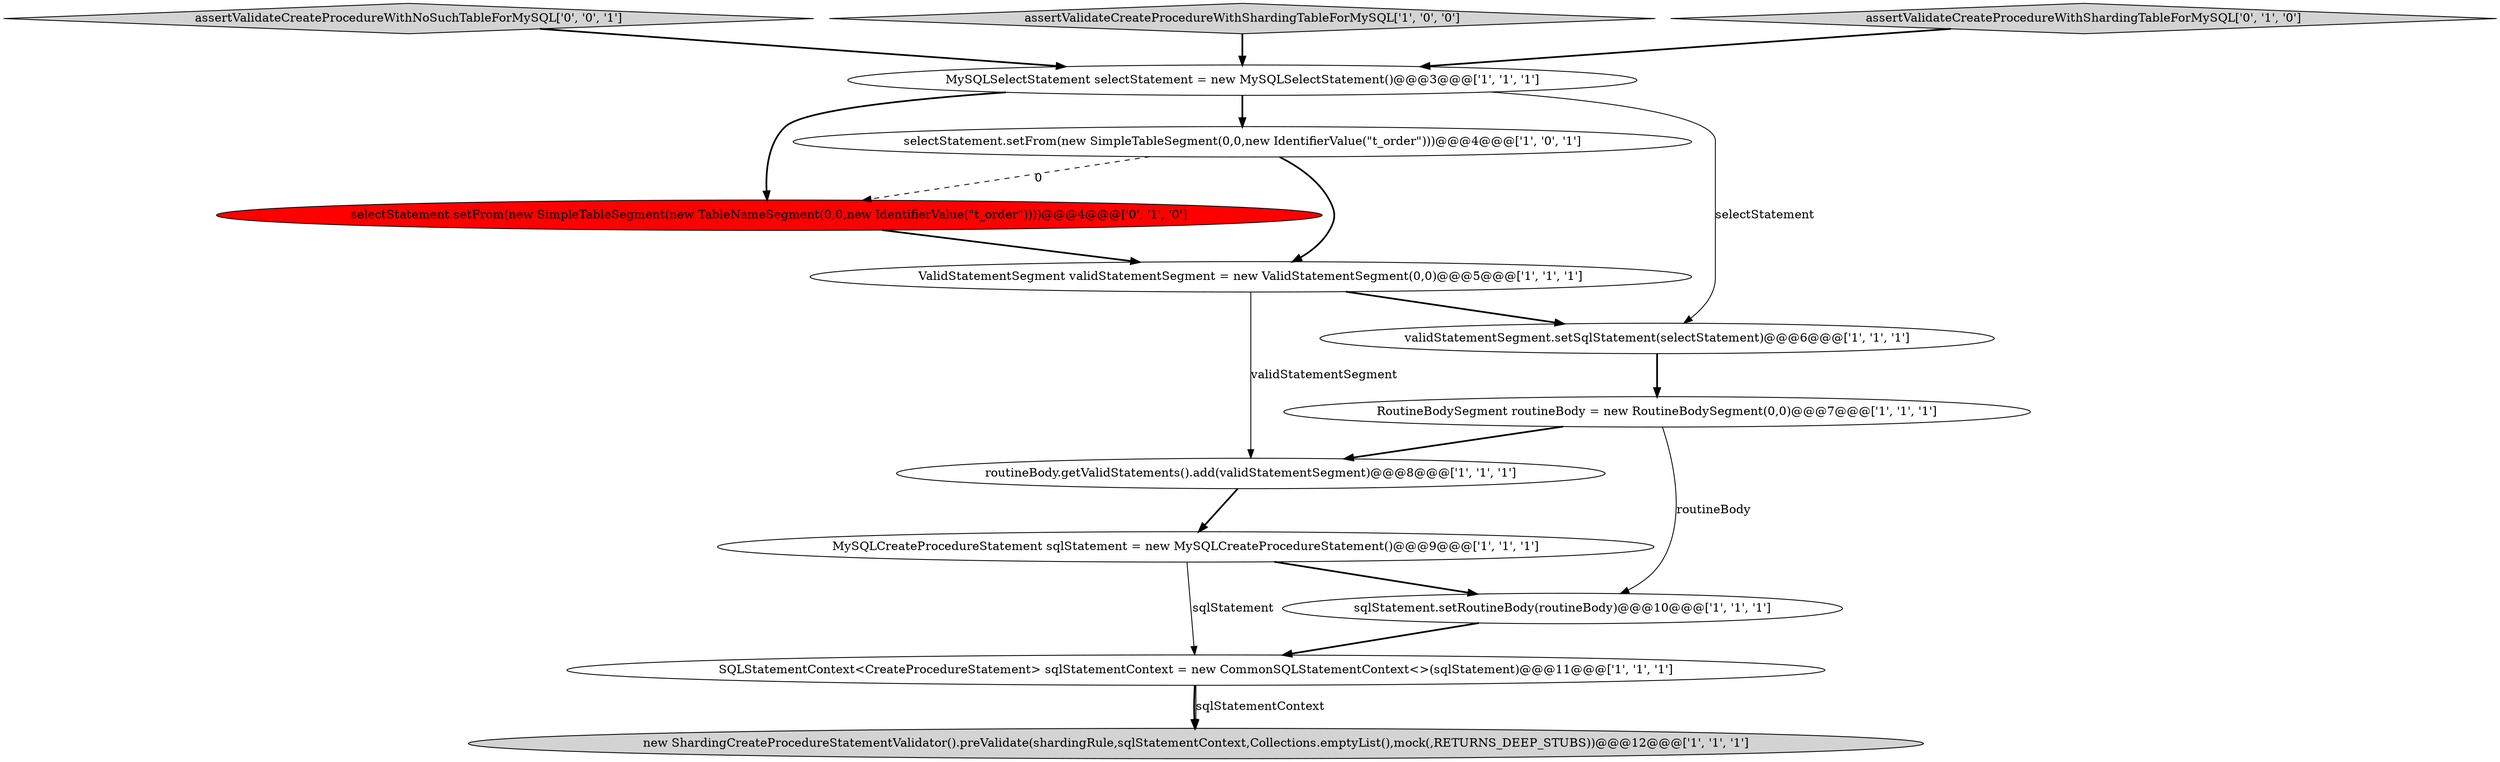 digraph {
5 [style = filled, label = "SQLStatementContext<CreateProcedureStatement> sqlStatementContext = new CommonSQLStatementContext<>(sqlStatement)@@@11@@@['1', '1', '1']", fillcolor = white, shape = ellipse image = "AAA0AAABBB1BBB"];
13 [style = filled, label = "assertValidateCreateProcedureWithNoSuchTableForMySQL['0', '0', '1']", fillcolor = lightgray, shape = diamond image = "AAA0AAABBB3BBB"];
10 [style = filled, label = "new ShardingCreateProcedureStatementValidator().preValidate(shardingRule,sqlStatementContext,Collections.emptyList(),mock(,RETURNS_DEEP_STUBS))@@@12@@@['1', '1', '1']", fillcolor = lightgray, shape = ellipse image = "AAA0AAABBB1BBB"];
12 [style = filled, label = "selectStatement.setFrom(new SimpleTableSegment(new TableNameSegment(0,0,new IdentifierValue(\"t_order\"))))@@@4@@@['0', '1', '0']", fillcolor = red, shape = ellipse image = "AAA1AAABBB2BBB"];
6 [style = filled, label = "selectStatement.setFrom(new SimpleTableSegment(0,0,new IdentifierValue(\"t_order\")))@@@4@@@['1', '0', '1']", fillcolor = white, shape = ellipse image = "AAA0AAABBB1BBB"];
8 [style = filled, label = "validStatementSegment.setSqlStatement(selectStatement)@@@6@@@['1', '1', '1']", fillcolor = white, shape = ellipse image = "AAA0AAABBB1BBB"];
7 [style = filled, label = "MySQLCreateProcedureStatement sqlStatement = new MySQLCreateProcedureStatement()@@@9@@@['1', '1', '1']", fillcolor = white, shape = ellipse image = "AAA0AAABBB1BBB"];
9 [style = filled, label = "RoutineBodySegment routineBody = new RoutineBodySegment(0,0)@@@7@@@['1', '1', '1']", fillcolor = white, shape = ellipse image = "AAA0AAABBB1BBB"];
3 [style = filled, label = "routineBody.getValidStatements().add(validStatementSegment)@@@8@@@['1', '1', '1']", fillcolor = white, shape = ellipse image = "AAA0AAABBB1BBB"];
1 [style = filled, label = "assertValidateCreateProcedureWithShardingTableForMySQL['1', '0', '0']", fillcolor = lightgray, shape = diamond image = "AAA0AAABBB1BBB"];
4 [style = filled, label = "MySQLSelectStatement selectStatement = new MySQLSelectStatement()@@@3@@@['1', '1', '1']", fillcolor = white, shape = ellipse image = "AAA0AAABBB1BBB"];
2 [style = filled, label = "ValidStatementSegment validStatementSegment = new ValidStatementSegment(0,0)@@@5@@@['1', '1', '1']", fillcolor = white, shape = ellipse image = "AAA0AAABBB1BBB"];
11 [style = filled, label = "assertValidateCreateProcedureWithShardingTableForMySQL['0', '1', '0']", fillcolor = lightgray, shape = diamond image = "AAA0AAABBB2BBB"];
0 [style = filled, label = "sqlStatement.setRoutineBody(routineBody)@@@10@@@['1', '1', '1']", fillcolor = white, shape = ellipse image = "AAA0AAABBB1BBB"];
2->3 [style = solid, label="validStatementSegment"];
4->12 [style = bold, label=""];
9->3 [style = bold, label=""];
5->10 [style = bold, label=""];
9->0 [style = solid, label="routineBody"];
11->4 [style = bold, label=""];
1->4 [style = bold, label=""];
12->2 [style = bold, label=""];
7->0 [style = bold, label=""];
3->7 [style = bold, label=""];
7->5 [style = solid, label="sqlStatement"];
4->6 [style = bold, label=""];
6->12 [style = dashed, label="0"];
13->4 [style = bold, label=""];
5->10 [style = solid, label="sqlStatementContext"];
4->8 [style = solid, label="selectStatement"];
2->8 [style = bold, label=""];
0->5 [style = bold, label=""];
8->9 [style = bold, label=""];
6->2 [style = bold, label=""];
}
